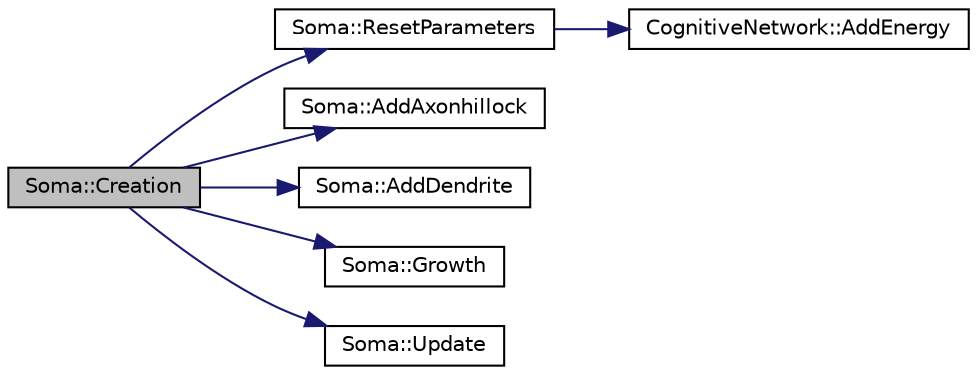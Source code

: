 digraph "Soma::Creation"
{
  edge [fontname="Helvetica",fontsize="10",labelfontname="Helvetica",labelfontsize="10"];
  node [fontname="Helvetica",fontsize="10",shape=record];
  rankdir="LR";
  Node1 [label="Soma::Creation",height=0.2,width=0.4,color="black", fillcolor="grey75", style="filled", fontcolor="black"];
  Node1 -> Node2 [color="midnightblue",fontsize="10",style="solid",fontname="Helvetica"];
  Node2 [label="Soma::ResetParameters",height=0.2,width=0.4,color="black", fillcolor="white", style="filled",URL="$class_soma.html#a885c84acc8a4b7ae62d752677db5f754"];
  Node2 -> Node3 [color="midnightblue",fontsize="10",style="solid",fontname="Helvetica"];
  Node3 [label="CognitiveNetwork::AddEnergy",height=0.2,width=0.4,color="black", fillcolor="white", style="filled",URL="$class_cognitive_network.html#a288a367a774ca70438504c4d9ac5af62"];
  Node1 -> Node4 [color="midnightblue",fontsize="10",style="solid",fontname="Helvetica"];
  Node4 [label="Soma::AddAxonhillock",height=0.2,width=0.4,color="black", fillcolor="white", style="filled",URL="$class_soma.html#a4bc227f71628fc9053f4d01b4993e5b7"];
  Node1 -> Node5 [color="midnightblue",fontsize="10",style="solid",fontname="Helvetica"];
  Node5 [label="Soma::AddDendrite",height=0.2,width=0.4,color="black", fillcolor="white", style="filled",URL="$class_soma.html#a7d5d00b269aba4045127bc507a97fa30"];
  Node1 -> Node6 [color="midnightblue",fontsize="10",style="solid",fontname="Helvetica"];
  Node6 [label="Soma::Growth",height=0.2,width=0.4,color="black", fillcolor="white", style="filled",URL="$class_soma.html#ab92d0e64365884d60e187fe3a71dce36"];
  Node1 -> Node7 [color="midnightblue",fontsize="10",style="solid",fontname="Helvetica"];
  Node7 [label="Soma::Update",height=0.2,width=0.4,color="black", fillcolor="white", style="filled",URL="$class_soma.html#a675fc1826a8e0d955d63817974ddb81f"];
}
